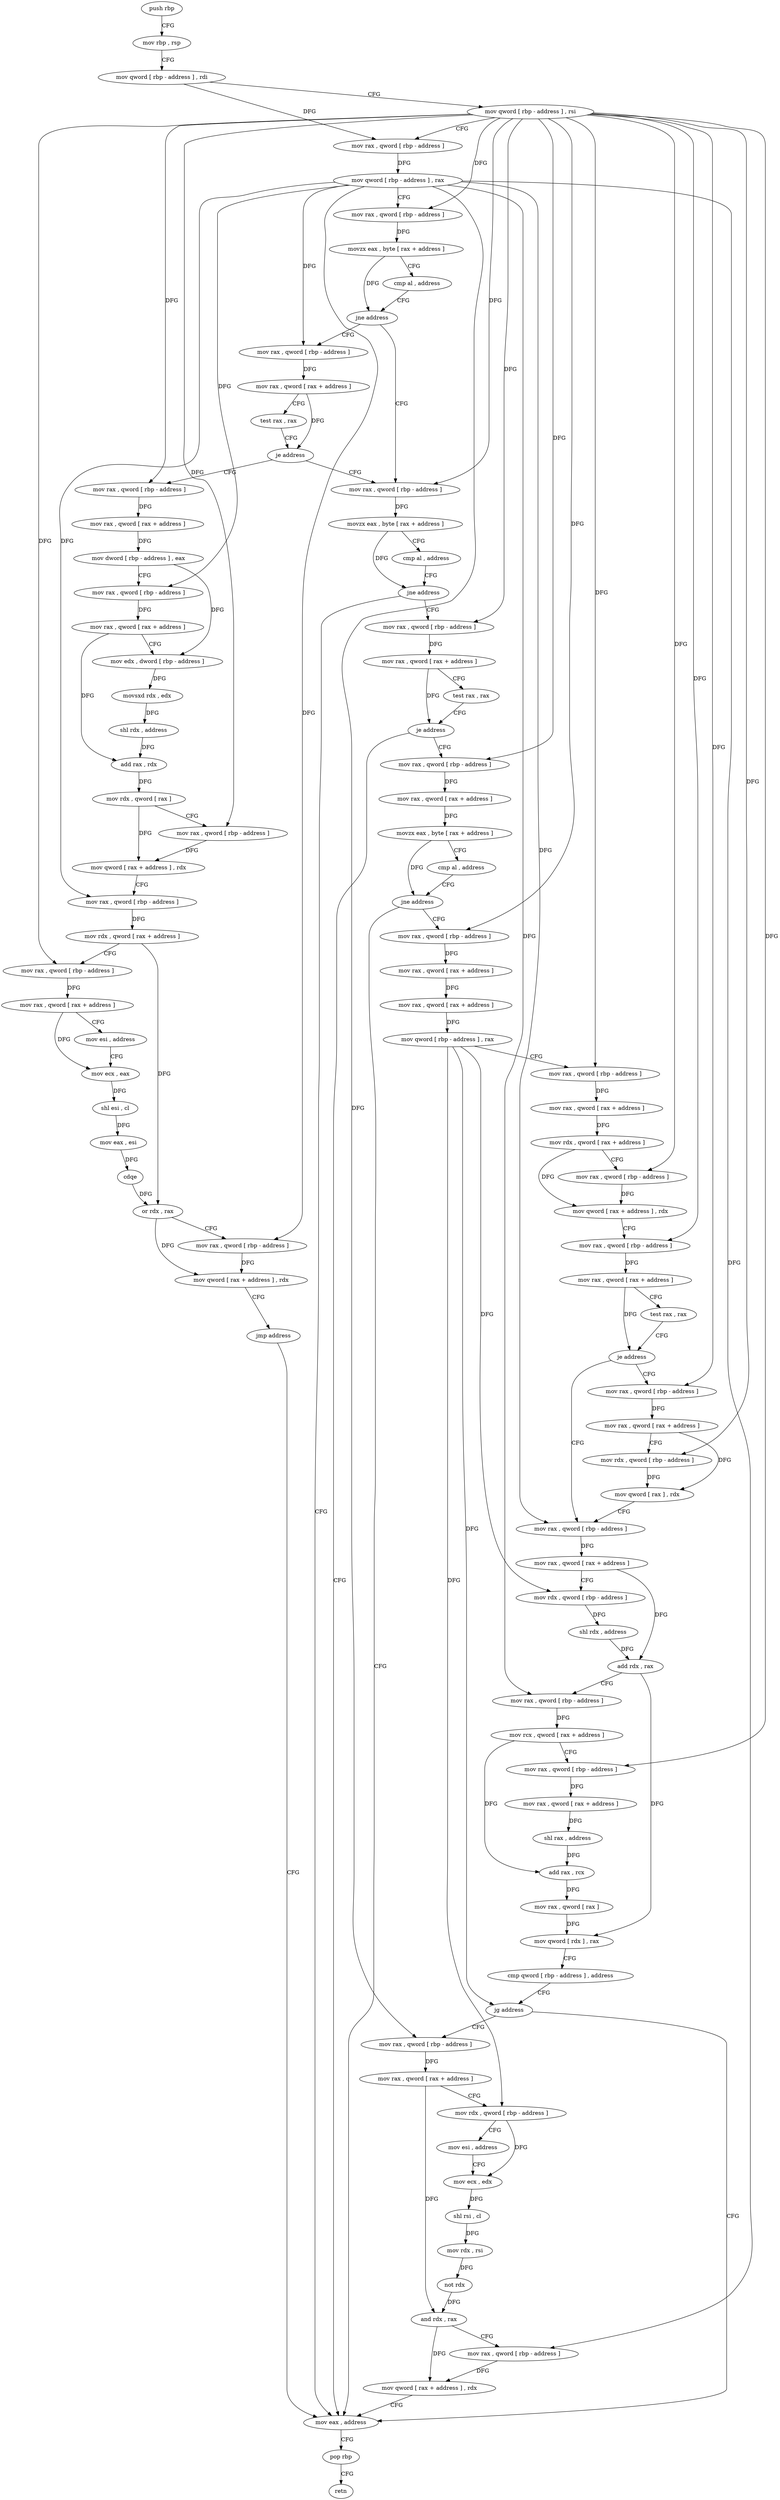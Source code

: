 digraph "func" {
"4393029" [label = "push rbp" ]
"4393030" [label = "mov rbp , rsp" ]
"4393033" [label = "mov qword [ rbp - address ] , rdi" ]
"4393037" [label = "mov qword [ rbp - address ] , rsi" ]
"4393041" [label = "mov rax , qword [ rbp - address ]" ]
"4393045" [label = "mov qword [ rbp - address ] , rax" ]
"4393049" [label = "mov rax , qword [ rbp - address ]" ]
"4393053" [label = "movzx eax , byte [ rax + address ]" ]
"4393057" [label = "cmp al , address" ]
"4393059" [label = "jne address" ]
"4393174" [label = "mov rax , qword [ rbp - address ]" ]
"4393061" [label = "mov rax , qword [ rbp - address ]" ]
"4393178" [label = "movzx eax , byte [ rax + address ]" ]
"4393182" [label = "cmp al , address" ]
"4393184" [label = "jne address" ]
"4393397" [label = "mov eax , address" ]
"4393190" [label = "mov rax , qword [ rbp - address ]" ]
"4393065" [label = "mov rax , qword [ rax + address ]" ]
"4393072" [label = "test rax , rax" ]
"4393075" [label = "je address" ]
"4393077" [label = "mov rax , qword [ rbp - address ]" ]
"4393402" [label = "pop rbp" ]
"4393403" [label = "retn" ]
"4393194" [label = "mov rax , qword [ rax + address ]" ]
"4393198" [label = "test rax , rax" ]
"4393201" [label = "je address" ]
"4393207" [label = "mov rax , qword [ rbp - address ]" ]
"4393081" [label = "mov rax , qword [ rax + address ]" ]
"4393085" [label = "mov dword [ rbp - address ] , eax" ]
"4393088" [label = "mov rax , qword [ rbp - address ]" ]
"4393092" [label = "mov rax , qword [ rax + address ]" ]
"4393099" [label = "mov edx , dword [ rbp - address ]" ]
"4393102" [label = "movsxd rdx , edx" ]
"4393105" [label = "shl rdx , address" ]
"4393109" [label = "add rax , rdx" ]
"4393112" [label = "mov rdx , qword [ rax ]" ]
"4393115" [label = "mov rax , qword [ rbp - address ]" ]
"4393119" [label = "mov qword [ rax + address ] , rdx" ]
"4393123" [label = "mov rax , qword [ rbp - address ]" ]
"4393127" [label = "mov rdx , qword [ rax + address ]" ]
"4393134" [label = "mov rax , qword [ rbp - address ]" ]
"4393138" [label = "mov rax , qword [ rax + address ]" ]
"4393142" [label = "mov esi , address" ]
"4393147" [label = "mov ecx , eax" ]
"4393149" [label = "shl esi , cl" ]
"4393151" [label = "mov eax , esi" ]
"4393153" [label = "cdqe" ]
"4393155" [label = "or rdx , rax" ]
"4393158" [label = "mov rax , qword [ rbp - address ]" ]
"4393162" [label = "mov qword [ rax + address ] , rdx" ]
"4393169" [label = "jmp address" ]
"4393211" [label = "mov rax , qword [ rax + address ]" ]
"4393215" [label = "movzx eax , byte [ rax + address ]" ]
"4393219" [label = "cmp al , address" ]
"4393221" [label = "jne address" ]
"4393227" [label = "mov rax , qword [ rbp - address ]" ]
"4393231" [label = "mov rax , qword [ rax + address ]" ]
"4393235" [label = "mov rax , qword [ rax + address ]" ]
"4393239" [label = "mov qword [ rbp - address ] , rax" ]
"4393243" [label = "mov rax , qword [ rbp - address ]" ]
"4393247" [label = "mov rax , qword [ rax + address ]" ]
"4393251" [label = "mov rdx , qword [ rax + address ]" ]
"4393255" [label = "mov rax , qword [ rbp - address ]" ]
"4393259" [label = "mov qword [ rax + address ] , rdx" ]
"4393263" [label = "mov rax , qword [ rbp - address ]" ]
"4393267" [label = "mov rax , qword [ rax + address ]" ]
"4393271" [label = "test rax , rax" ]
"4393274" [label = "je address" ]
"4393291" [label = "mov rax , qword [ rbp - address ]" ]
"4393276" [label = "mov rax , qword [ rbp - address ]" ]
"4393295" [label = "mov rax , qword [ rax + address ]" ]
"4393302" [label = "mov rdx , qword [ rbp - address ]" ]
"4393306" [label = "shl rdx , address" ]
"4393310" [label = "add rdx , rax" ]
"4393313" [label = "mov rax , qword [ rbp - address ]" ]
"4393317" [label = "mov rcx , qword [ rax + address ]" ]
"4393324" [label = "mov rax , qword [ rbp - address ]" ]
"4393328" [label = "mov rax , qword [ rax + address ]" ]
"4393332" [label = "shl rax , address" ]
"4393336" [label = "add rax , rcx" ]
"4393339" [label = "mov rax , qword [ rax ]" ]
"4393342" [label = "mov qword [ rdx ] , rax" ]
"4393345" [label = "cmp qword [ rbp - address ] , address" ]
"4393350" [label = "jg address" ]
"4393352" [label = "mov rax , qword [ rbp - address ]" ]
"4393280" [label = "mov rax , qword [ rax + address ]" ]
"4393284" [label = "mov rdx , qword [ rbp - address ]" ]
"4393288" [label = "mov qword [ rax ] , rdx" ]
"4393356" [label = "mov rax , qword [ rax + address ]" ]
"4393363" [label = "mov rdx , qword [ rbp - address ]" ]
"4393367" [label = "mov esi , address" ]
"4393372" [label = "mov ecx , edx" ]
"4393374" [label = "shl rsi , cl" ]
"4393377" [label = "mov rdx , rsi" ]
"4393380" [label = "not rdx" ]
"4393383" [label = "and rdx , rax" ]
"4393386" [label = "mov rax , qword [ rbp - address ]" ]
"4393390" [label = "mov qword [ rax + address ] , rdx" ]
"4393029" -> "4393030" [ label = "CFG" ]
"4393030" -> "4393033" [ label = "CFG" ]
"4393033" -> "4393037" [ label = "CFG" ]
"4393033" -> "4393041" [ label = "DFG" ]
"4393037" -> "4393041" [ label = "CFG" ]
"4393037" -> "4393049" [ label = "DFG" ]
"4393037" -> "4393174" [ label = "DFG" ]
"4393037" -> "4393190" [ label = "DFG" ]
"4393037" -> "4393077" [ label = "DFG" ]
"4393037" -> "4393115" [ label = "DFG" ]
"4393037" -> "4393134" [ label = "DFG" ]
"4393037" -> "4393207" [ label = "DFG" ]
"4393037" -> "4393227" [ label = "DFG" ]
"4393037" -> "4393243" [ label = "DFG" ]
"4393037" -> "4393255" [ label = "DFG" ]
"4393037" -> "4393263" [ label = "DFG" ]
"4393037" -> "4393324" [ label = "DFG" ]
"4393037" -> "4393276" [ label = "DFG" ]
"4393037" -> "4393284" [ label = "DFG" ]
"4393041" -> "4393045" [ label = "DFG" ]
"4393045" -> "4393049" [ label = "CFG" ]
"4393045" -> "4393061" [ label = "DFG" ]
"4393045" -> "4393088" [ label = "DFG" ]
"4393045" -> "4393123" [ label = "DFG" ]
"4393045" -> "4393158" [ label = "DFG" ]
"4393045" -> "4393291" [ label = "DFG" ]
"4393045" -> "4393313" [ label = "DFG" ]
"4393045" -> "4393352" [ label = "DFG" ]
"4393045" -> "4393386" [ label = "DFG" ]
"4393049" -> "4393053" [ label = "DFG" ]
"4393053" -> "4393057" [ label = "CFG" ]
"4393053" -> "4393059" [ label = "DFG" ]
"4393057" -> "4393059" [ label = "CFG" ]
"4393059" -> "4393174" [ label = "CFG" ]
"4393059" -> "4393061" [ label = "CFG" ]
"4393174" -> "4393178" [ label = "DFG" ]
"4393061" -> "4393065" [ label = "DFG" ]
"4393178" -> "4393182" [ label = "CFG" ]
"4393178" -> "4393184" [ label = "DFG" ]
"4393182" -> "4393184" [ label = "CFG" ]
"4393184" -> "4393397" [ label = "CFG" ]
"4393184" -> "4393190" [ label = "CFG" ]
"4393397" -> "4393402" [ label = "CFG" ]
"4393190" -> "4393194" [ label = "DFG" ]
"4393065" -> "4393072" [ label = "CFG" ]
"4393065" -> "4393075" [ label = "DFG" ]
"4393072" -> "4393075" [ label = "CFG" ]
"4393075" -> "4393174" [ label = "CFG" ]
"4393075" -> "4393077" [ label = "CFG" ]
"4393077" -> "4393081" [ label = "DFG" ]
"4393402" -> "4393403" [ label = "CFG" ]
"4393194" -> "4393198" [ label = "CFG" ]
"4393194" -> "4393201" [ label = "DFG" ]
"4393198" -> "4393201" [ label = "CFG" ]
"4393201" -> "4393397" [ label = "CFG" ]
"4393201" -> "4393207" [ label = "CFG" ]
"4393207" -> "4393211" [ label = "DFG" ]
"4393081" -> "4393085" [ label = "DFG" ]
"4393085" -> "4393088" [ label = "CFG" ]
"4393085" -> "4393099" [ label = "DFG" ]
"4393088" -> "4393092" [ label = "DFG" ]
"4393092" -> "4393099" [ label = "CFG" ]
"4393092" -> "4393109" [ label = "DFG" ]
"4393099" -> "4393102" [ label = "DFG" ]
"4393102" -> "4393105" [ label = "DFG" ]
"4393105" -> "4393109" [ label = "DFG" ]
"4393109" -> "4393112" [ label = "DFG" ]
"4393112" -> "4393115" [ label = "CFG" ]
"4393112" -> "4393119" [ label = "DFG" ]
"4393115" -> "4393119" [ label = "DFG" ]
"4393119" -> "4393123" [ label = "CFG" ]
"4393123" -> "4393127" [ label = "DFG" ]
"4393127" -> "4393134" [ label = "CFG" ]
"4393127" -> "4393155" [ label = "DFG" ]
"4393134" -> "4393138" [ label = "DFG" ]
"4393138" -> "4393142" [ label = "CFG" ]
"4393138" -> "4393147" [ label = "DFG" ]
"4393142" -> "4393147" [ label = "CFG" ]
"4393147" -> "4393149" [ label = "DFG" ]
"4393149" -> "4393151" [ label = "DFG" ]
"4393151" -> "4393153" [ label = "DFG" ]
"4393153" -> "4393155" [ label = "DFG" ]
"4393155" -> "4393158" [ label = "CFG" ]
"4393155" -> "4393162" [ label = "DFG" ]
"4393158" -> "4393162" [ label = "DFG" ]
"4393162" -> "4393169" [ label = "CFG" ]
"4393169" -> "4393397" [ label = "CFG" ]
"4393211" -> "4393215" [ label = "DFG" ]
"4393215" -> "4393219" [ label = "CFG" ]
"4393215" -> "4393221" [ label = "DFG" ]
"4393219" -> "4393221" [ label = "CFG" ]
"4393221" -> "4393397" [ label = "CFG" ]
"4393221" -> "4393227" [ label = "CFG" ]
"4393227" -> "4393231" [ label = "DFG" ]
"4393231" -> "4393235" [ label = "DFG" ]
"4393235" -> "4393239" [ label = "DFG" ]
"4393239" -> "4393243" [ label = "CFG" ]
"4393239" -> "4393302" [ label = "DFG" ]
"4393239" -> "4393350" [ label = "DFG" ]
"4393239" -> "4393363" [ label = "DFG" ]
"4393243" -> "4393247" [ label = "DFG" ]
"4393247" -> "4393251" [ label = "DFG" ]
"4393251" -> "4393255" [ label = "CFG" ]
"4393251" -> "4393259" [ label = "DFG" ]
"4393255" -> "4393259" [ label = "DFG" ]
"4393259" -> "4393263" [ label = "CFG" ]
"4393263" -> "4393267" [ label = "DFG" ]
"4393267" -> "4393271" [ label = "CFG" ]
"4393267" -> "4393274" [ label = "DFG" ]
"4393271" -> "4393274" [ label = "CFG" ]
"4393274" -> "4393291" [ label = "CFG" ]
"4393274" -> "4393276" [ label = "CFG" ]
"4393291" -> "4393295" [ label = "DFG" ]
"4393276" -> "4393280" [ label = "DFG" ]
"4393295" -> "4393302" [ label = "CFG" ]
"4393295" -> "4393310" [ label = "DFG" ]
"4393302" -> "4393306" [ label = "DFG" ]
"4393306" -> "4393310" [ label = "DFG" ]
"4393310" -> "4393313" [ label = "CFG" ]
"4393310" -> "4393342" [ label = "DFG" ]
"4393313" -> "4393317" [ label = "DFG" ]
"4393317" -> "4393324" [ label = "CFG" ]
"4393317" -> "4393336" [ label = "DFG" ]
"4393324" -> "4393328" [ label = "DFG" ]
"4393328" -> "4393332" [ label = "DFG" ]
"4393332" -> "4393336" [ label = "DFG" ]
"4393336" -> "4393339" [ label = "DFG" ]
"4393339" -> "4393342" [ label = "DFG" ]
"4393342" -> "4393345" [ label = "CFG" ]
"4393345" -> "4393350" [ label = "CFG" ]
"4393350" -> "4393397" [ label = "CFG" ]
"4393350" -> "4393352" [ label = "CFG" ]
"4393352" -> "4393356" [ label = "DFG" ]
"4393280" -> "4393284" [ label = "CFG" ]
"4393280" -> "4393288" [ label = "DFG" ]
"4393284" -> "4393288" [ label = "DFG" ]
"4393288" -> "4393291" [ label = "CFG" ]
"4393356" -> "4393363" [ label = "CFG" ]
"4393356" -> "4393383" [ label = "DFG" ]
"4393363" -> "4393367" [ label = "CFG" ]
"4393363" -> "4393372" [ label = "DFG" ]
"4393367" -> "4393372" [ label = "CFG" ]
"4393372" -> "4393374" [ label = "DFG" ]
"4393374" -> "4393377" [ label = "DFG" ]
"4393377" -> "4393380" [ label = "DFG" ]
"4393380" -> "4393383" [ label = "DFG" ]
"4393383" -> "4393386" [ label = "CFG" ]
"4393383" -> "4393390" [ label = "DFG" ]
"4393386" -> "4393390" [ label = "DFG" ]
"4393390" -> "4393397" [ label = "CFG" ]
}
